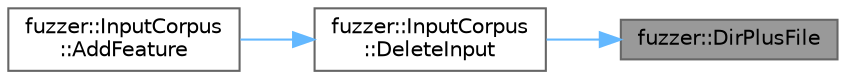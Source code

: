digraph "fuzzer::DirPlusFile"
{
 // LATEX_PDF_SIZE
  bgcolor="transparent";
  edge [fontname=Helvetica,fontsize=10,labelfontname=Helvetica,labelfontsize=10];
  node [fontname=Helvetica,fontsize=10,shape=box,height=0.2,width=0.4];
  rankdir="RL";
  Node1 [id="Node000001",label="fuzzer::DirPlusFile",height=0.2,width=0.4,color="gray40", fillcolor="grey60", style="filled", fontcolor="black",tooltip=" "];
  Node1 -> Node2 [id="edge1_Node000001_Node000002",dir="back",color="steelblue1",style="solid",tooltip=" "];
  Node2 [id="Node000002",label="fuzzer::InputCorpus\l::DeleteInput",height=0.2,width=0.4,color="grey40", fillcolor="white", style="filled",URL="$classfuzzer_1_1_input_corpus.html#a64cde7656bbad1bd092306d725f27bdb",tooltip=" "];
  Node2 -> Node3 [id="edge2_Node000002_Node000003",dir="back",color="steelblue1",style="solid",tooltip=" "];
  Node3 [id="Node000003",label="fuzzer::InputCorpus\l::AddFeature",height=0.2,width=0.4,color="grey40", fillcolor="white", style="filled",URL="$classfuzzer_1_1_input_corpus.html#a3e23a793c1810f5c6a727847a11a4ffd",tooltip=" "];
}
